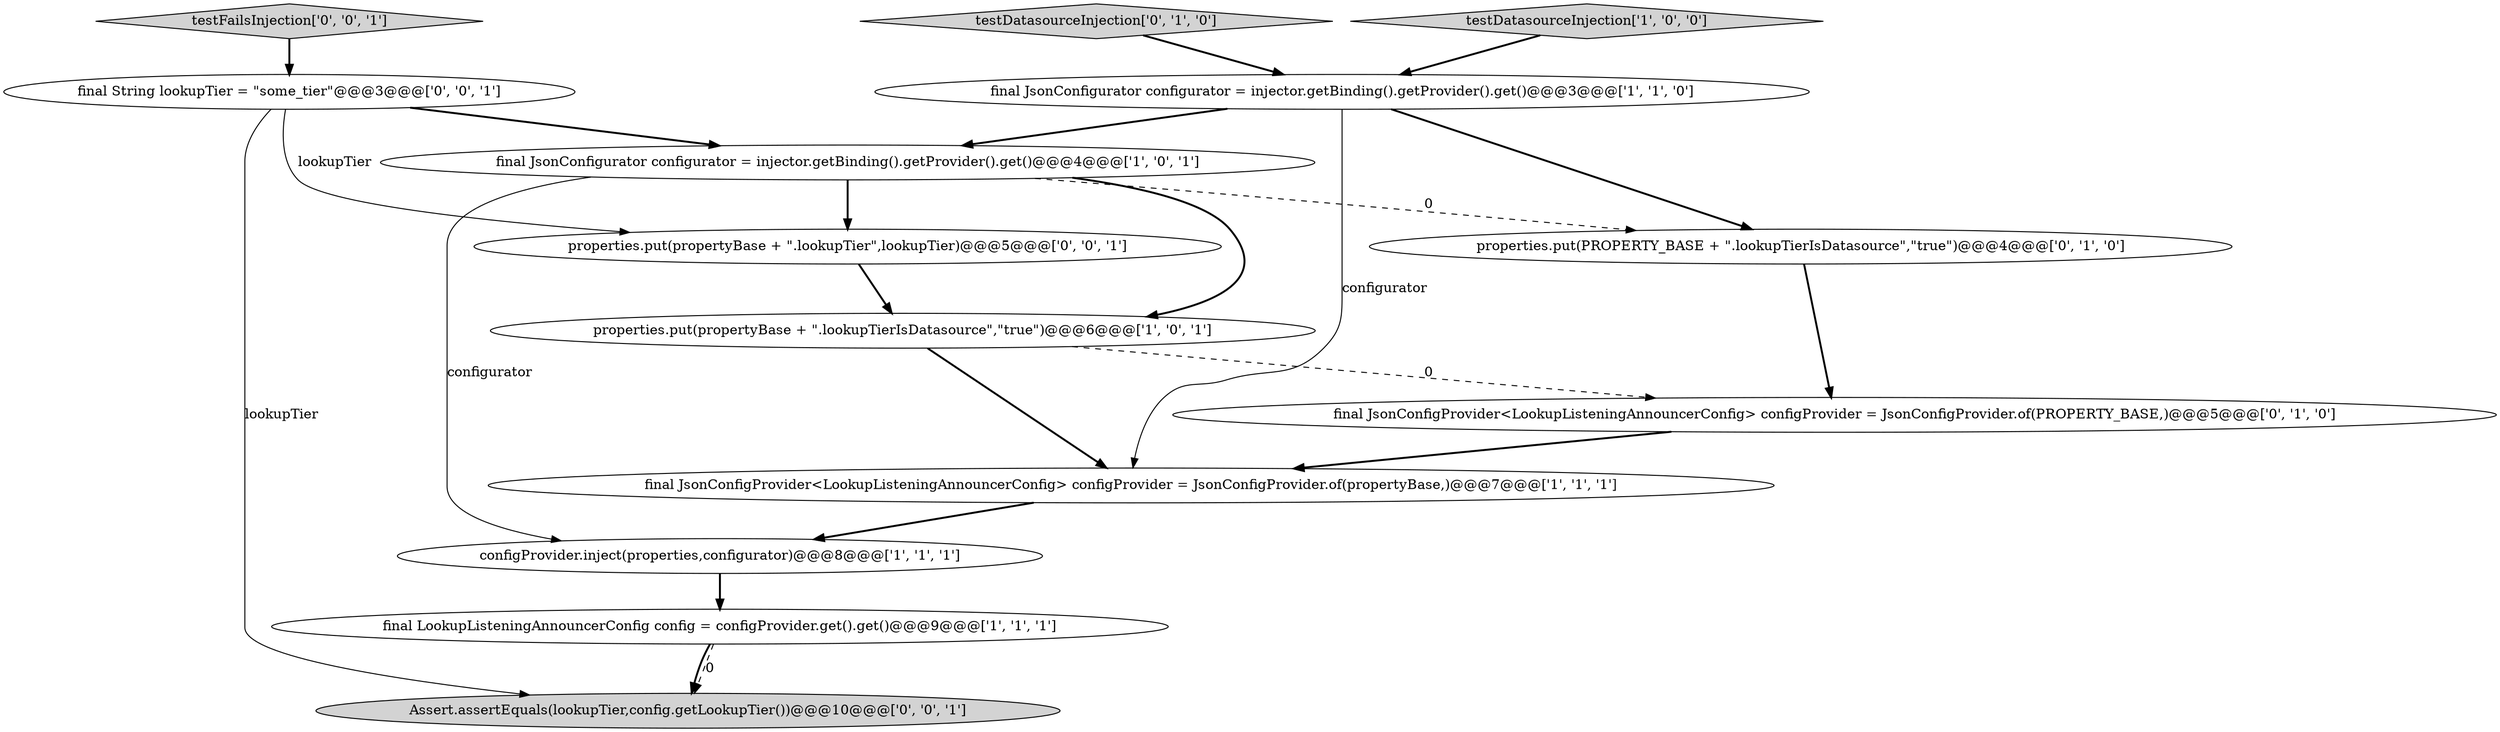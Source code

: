 digraph {
2 [style = filled, label = "properties.put(propertyBase + \".lookupTierIsDatasource\",\"true\")@@@6@@@['1', '0', '1']", fillcolor = white, shape = ellipse image = "AAA0AAABBB1BBB"];
0 [style = filled, label = "final JsonConfigProvider<LookupListeningAnnouncerConfig> configProvider = JsonConfigProvider.of(propertyBase,)@@@7@@@['1', '1', '1']", fillcolor = white, shape = ellipse image = "AAA0AAABBB1BBB"];
7 [style = filled, label = "final JsonConfigProvider<LookupListeningAnnouncerConfig> configProvider = JsonConfigProvider.of(PROPERTY_BASE,)@@@5@@@['0', '1', '0']", fillcolor = white, shape = ellipse image = "AAA1AAABBB2BBB"];
6 [style = filled, label = "final JsonConfigurator configurator = injector.getBinding().getProvider().get()@@@4@@@['1', '0', '1']", fillcolor = white, shape = ellipse image = "AAA0AAABBB1BBB"];
5 [style = filled, label = "final LookupListeningAnnouncerConfig config = configProvider.get().get()@@@9@@@['1', '1', '1']", fillcolor = white, shape = ellipse image = "AAA0AAABBB1BBB"];
10 [style = filled, label = "testFailsInjection['0', '0', '1']", fillcolor = lightgray, shape = diamond image = "AAA0AAABBB3BBB"];
9 [style = filled, label = "testDatasourceInjection['0', '1', '0']", fillcolor = lightgray, shape = diamond image = "AAA0AAABBB2BBB"];
11 [style = filled, label = "Assert.assertEquals(lookupTier,config.getLookupTier())@@@10@@@['0', '0', '1']", fillcolor = lightgray, shape = ellipse image = "AAA0AAABBB3BBB"];
8 [style = filled, label = "properties.put(PROPERTY_BASE + \".lookupTierIsDatasource\",\"true\")@@@4@@@['0', '1', '0']", fillcolor = white, shape = ellipse image = "AAA1AAABBB2BBB"];
12 [style = filled, label = "final String lookupTier = \"some_tier\"@@@3@@@['0', '0', '1']", fillcolor = white, shape = ellipse image = "AAA0AAABBB3BBB"];
3 [style = filled, label = "final JsonConfigurator configurator = injector.getBinding().getProvider().get()@@@3@@@['1', '1', '0']", fillcolor = white, shape = ellipse image = "AAA0AAABBB1BBB"];
13 [style = filled, label = "properties.put(propertyBase + \".lookupTier\",lookupTier)@@@5@@@['0', '0', '1']", fillcolor = white, shape = ellipse image = "AAA0AAABBB3BBB"];
4 [style = filled, label = "configProvider.inject(properties,configurator)@@@8@@@['1', '1', '1']", fillcolor = white, shape = ellipse image = "AAA0AAABBB1BBB"];
1 [style = filled, label = "testDatasourceInjection['1', '0', '0']", fillcolor = lightgray, shape = diamond image = "AAA0AAABBB1BBB"];
0->4 [style = bold, label=""];
6->4 [style = solid, label="configurator"];
4->5 [style = bold, label=""];
9->3 [style = bold, label=""];
12->11 [style = solid, label="lookupTier"];
6->13 [style = bold, label=""];
5->11 [style = dashed, label="0"];
6->2 [style = bold, label=""];
3->6 [style = bold, label=""];
10->12 [style = bold, label=""];
2->7 [style = dashed, label="0"];
1->3 [style = bold, label=""];
12->13 [style = solid, label="lookupTier"];
5->11 [style = bold, label=""];
6->8 [style = dashed, label="0"];
7->0 [style = bold, label=""];
3->8 [style = bold, label=""];
8->7 [style = bold, label=""];
3->0 [style = solid, label="configurator"];
2->0 [style = bold, label=""];
13->2 [style = bold, label=""];
12->6 [style = bold, label=""];
}
